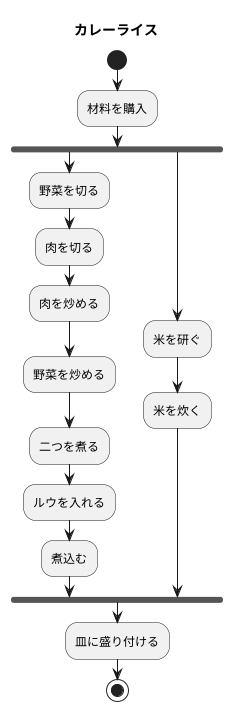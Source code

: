 @startuml アクティビティ図
title カレーライス
start
:材料を購入;
fork
:野菜を切る;
:肉を切る;
:肉を炒める;
:野菜を炒める;
:二つを煮る;
:ルウを入れる;
:煮込む;
fork again
:米を研ぐ;
:米を炊く;
end fork
:皿に盛り付ける;
stop
@enduml